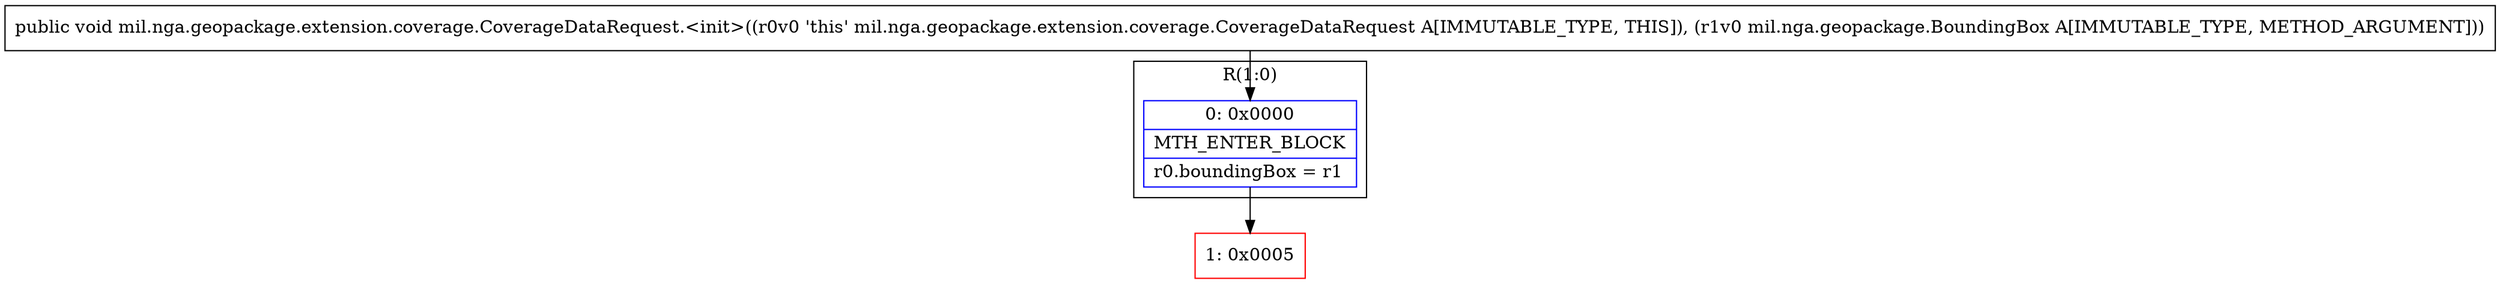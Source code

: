 digraph "CFG formil.nga.geopackage.extension.coverage.CoverageDataRequest.\<init\>(Lmil\/nga\/geopackage\/BoundingBox;)V" {
subgraph cluster_Region_24449054 {
label = "R(1:0)";
node [shape=record,color=blue];
Node_0 [shape=record,label="{0\:\ 0x0000|MTH_ENTER_BLOCK\l|r0.boundingBox = r1\l}"];
}
Node_1 [shape=record,color=red,label="{1\:\ 0x0005}"];
MethodNode[shape=record,label="{public void mil.nga.geopackage.extension.coverage.CoverageDataRequest.\<init\>((r0v0 'this' mil.nga.geopackage.extension.coverage.CoverageDataRequest A[IMMUTABLE_TYPE, THIS]), (r1v0 mil.nga.geopackage.BoundingBox A[IMMUTABLE_TYPE, METHOD_ARGUMENT])) }"];
MethodNode -> Node_0;
Node_0 -> Node_1;
}

